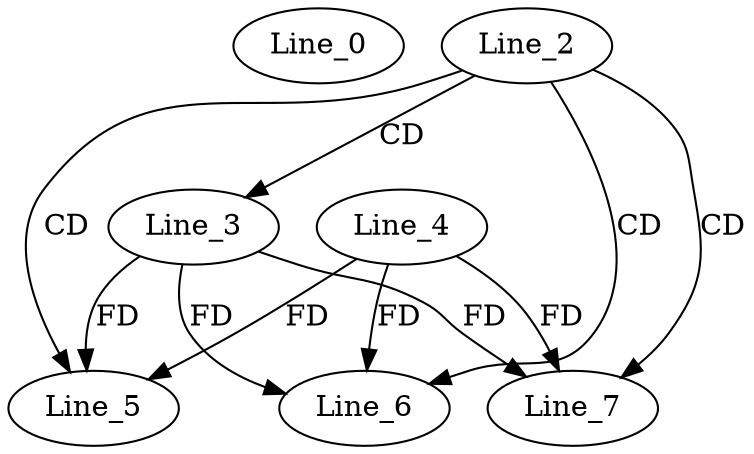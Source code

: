 digraph G {
  Line_0;
  Line_2;
  Line_3;
  Line_5;
  Line_4;
  Line_6;
  Line_7;
  Line_2 -> Line_3 [ label="CD" ];
  Line_2 -> Line_5 [ label="CD" ];
  Line_3 -> Line_5 [ label="FD" ];
  Line_4 -> Line_5 [ label="FD" ];
  Line_2 -> Line_6 [ label="CD" ];
  Line_3 -> Line_6 [ label="FD" ];
  Line_4 -> Line_6 [ label="FD" ];
  Line_2 -> Line_7 [ label="CD" ];
  Line_3 -> Line_7 [ label="FD" ];
  Line_4 -> Line_7 [ label="FD" ];
}
